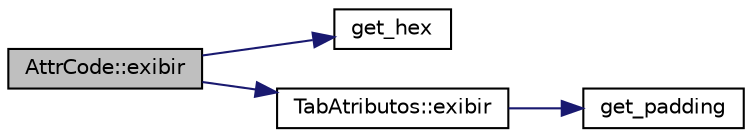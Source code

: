 digraph "AttrCode::exibir"
{
  edge [fontname="Helvetica",fontsize="10",labelfontname="Helvetica",labelfontsize="10"];
  node [fontname="Helvetica",fontsize="10",shape=record];
  rankdir="LR";
  Node40 [label="AttrCode::exibir",height=0.2,width=0.4,color="black", fillcolor="grey75", style="filled", fontcolor="black"];
  Node40 -> Node41 [color="midnightblue",fontsize="10",style="solid",fontname="Helvetica"];
  Node41 [label="get_hex",height=0.2,width=0.4,color="black", fillcolor="white", style="filled",URL="$_arquivos_8hpp.html#a7a7638c7b0fe45eed3bc5574949c1858",tooltip="Recuperação da representação em hexadecimal de um número de 1 byte. "];
  Node40 -> Node42 [color="midnightblue",fontsize="10",style="solid",fontname="Helvetica"];
  Node42 [label="TabAtributos::exibir",height=0.2,width=0.4,color="black", fillcolor="white", style="filled",URL="$class_tab_atributos.html#a75160c5672309233b36ced5146b794f7",tooltip="Exibição da tabela na saída padrão com controle de tabulação. "];
  Node42 -> Node43 [color="midnightblue",fontsize="10",style="solid",fontname="Helvetica"];
  Node43 [label="get_padding",height=0.2,width=0.4,color="black", fillcolor="white", style="filled",URL="$_arquivos_8hpp.html#acae530d83a13e0d407569e117a35cec8",tooltip="Recuperação do padding a ser utilizado na numeração de tabelas, conforme as potências de 10..."];
}
